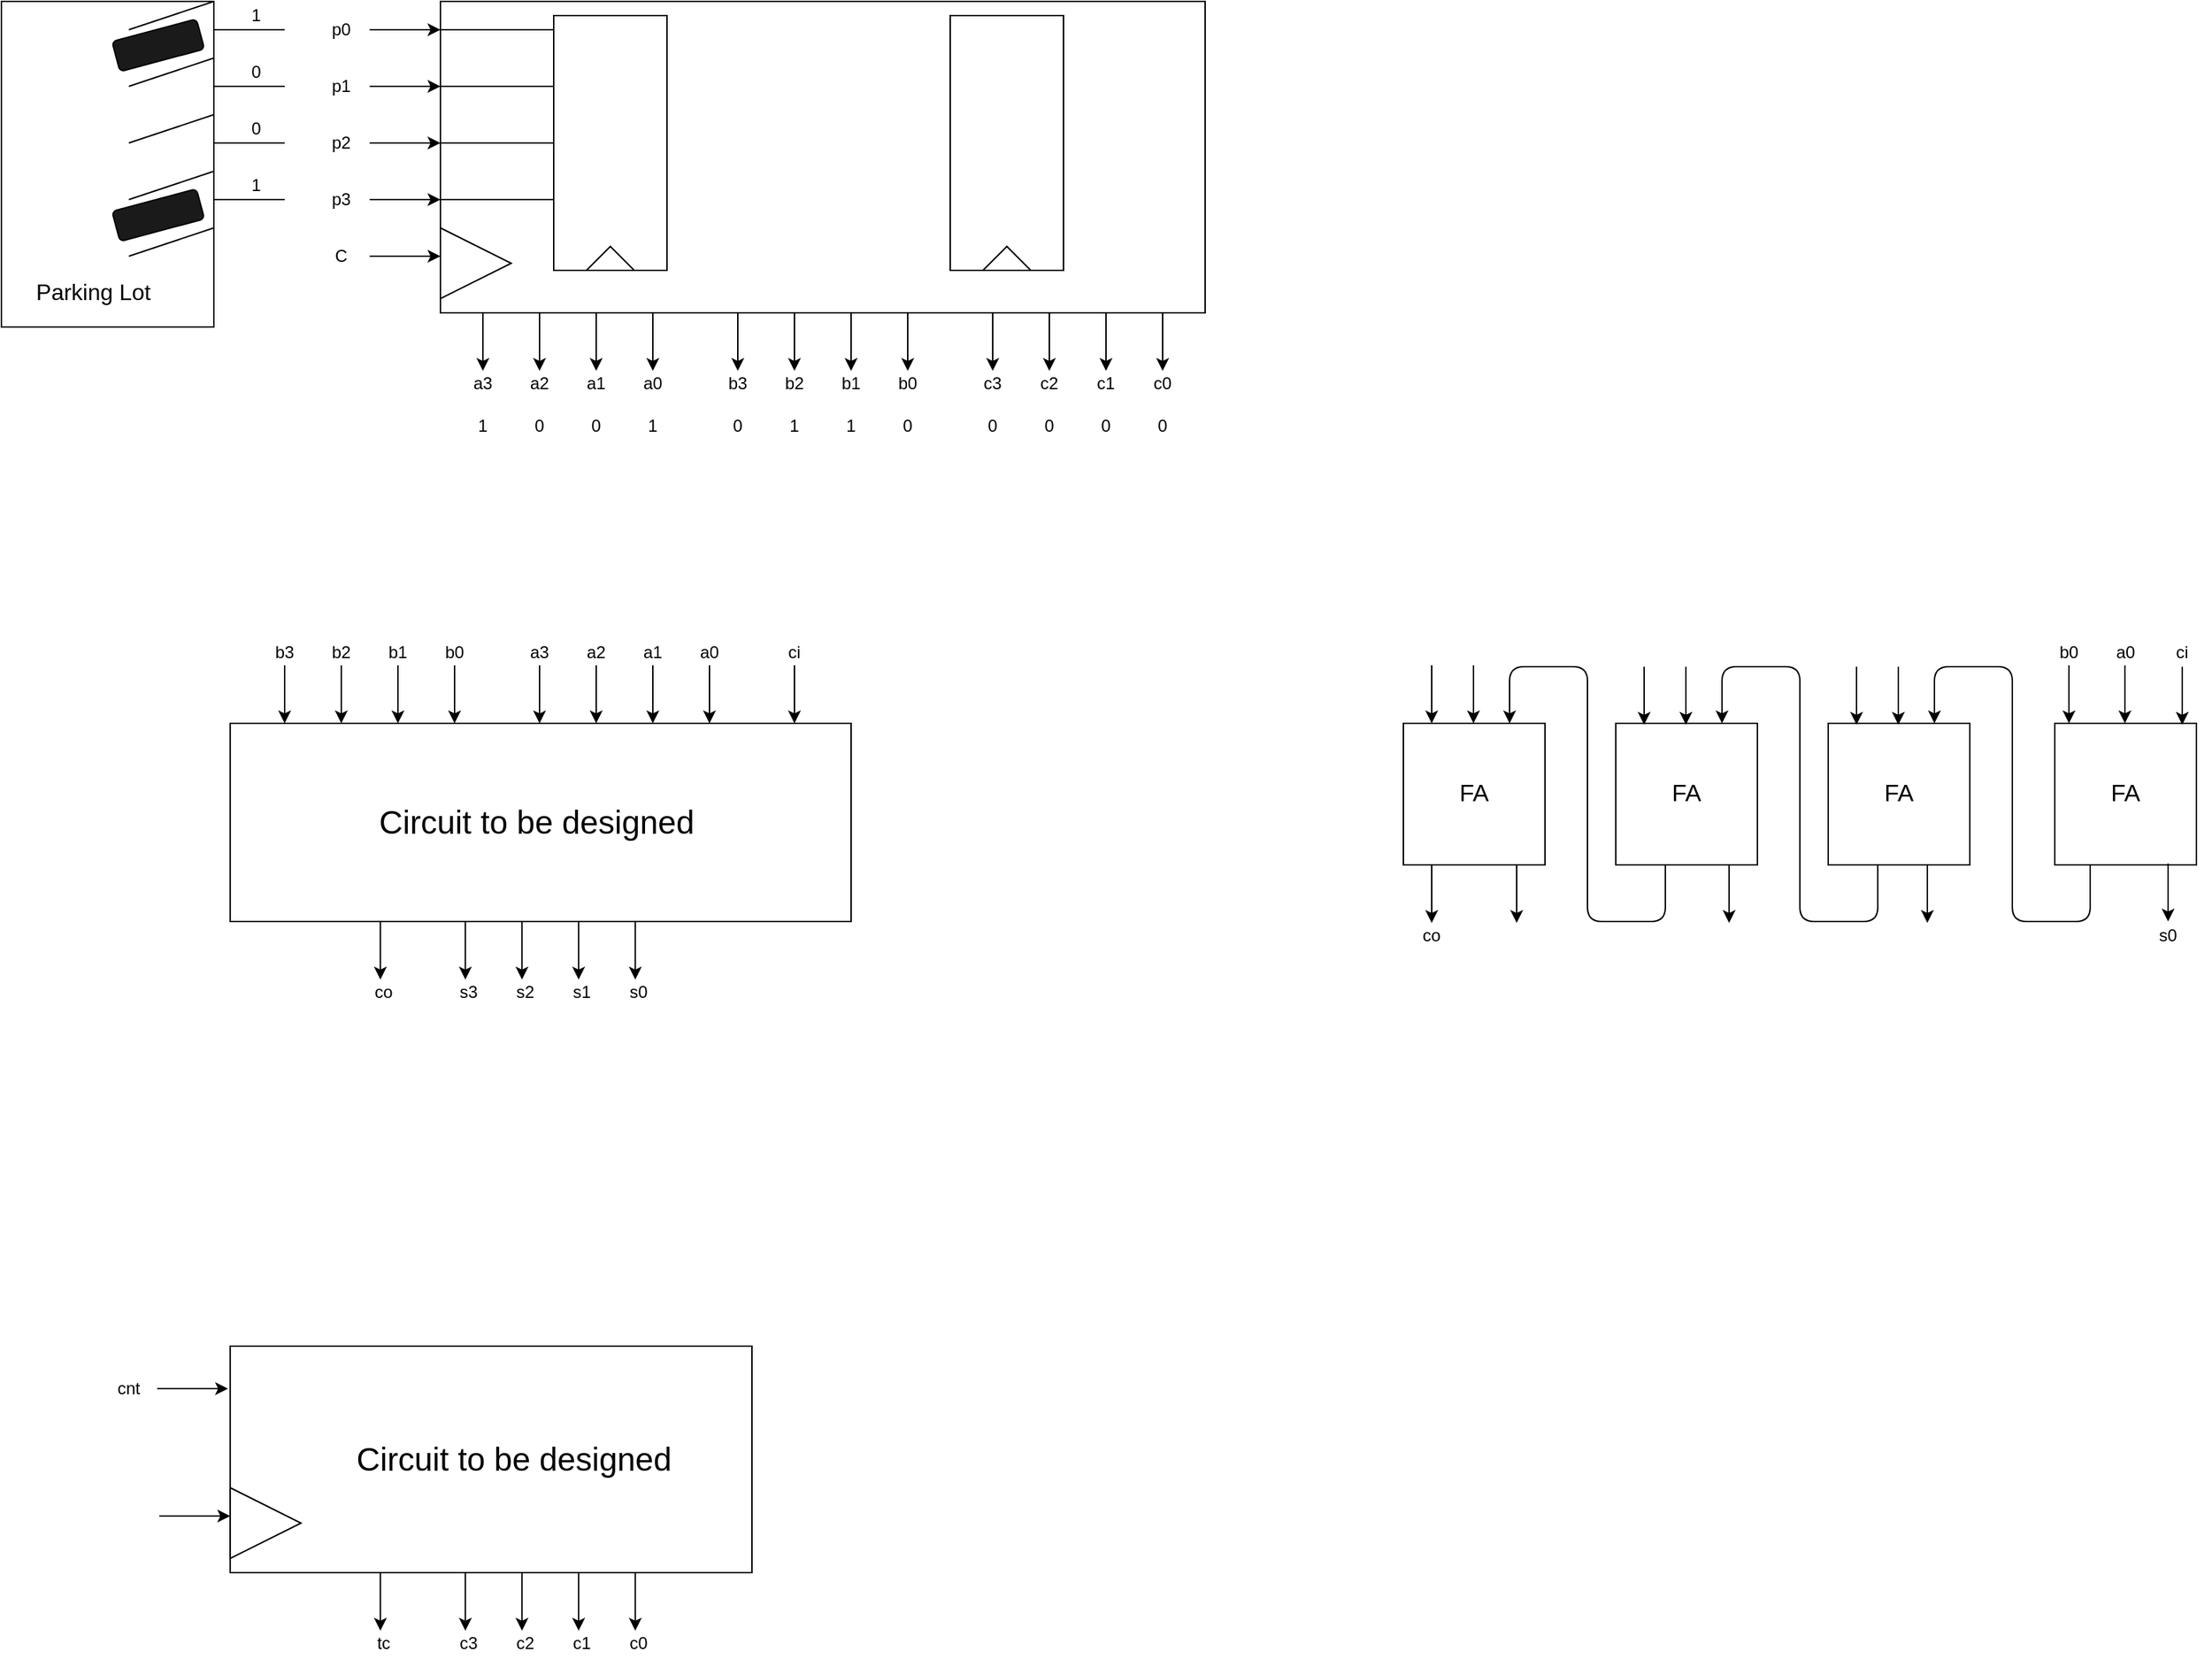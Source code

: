 <mxfile version="13.5.8" type="github">
  <diagram id="T-G9CXPKY3tpDLnikrIW" name="Page-1">
    <mxGraphModel dx="911" dy="474" grid="1" gridSize="10" guides="1" tooltips="1" connect="1" arrows="1" fold="1" page="1" pageScale="1" pageWidth="827" pageHeight="1169" math="0" shadow="0">
      <root>
        <mxCell id="0" />
        <mxCell id="1" parent="0" />
        <mxCell id="OooZ02oLBbBNjy36J86k-1" value="" style="rounded=0;whiteSpace=wrap;html=1;" vertex="1" parent="1">
          <mxGeometry x="140" y="100" width="150" height="230" as="geometry" />
        </mxCell>
        <mxCell id="OooZ02oLBbBNjy36J86k-2" value="" style="endArrow=none;html=1;" edge="1" parent="1">
          <mxGeometry width="50" height="50" relative="1" as="geometry">
            <mxPoint x="230" y="160" as="sourcePoint" />
            <mxPoint x="290" y="140" as="targetPoint" />
          </mxGeometry>
        </mxCell>
        <mxCell id="OooZ02oLBbBNjy36J86k-3" value="" style="endArrow=none;html=1;" edge="1" parent="1">
          <mxGeometry width="50" height="50" relative="1" as="geometry">
            <mxPoint x="230" y="200" as="sourcePoint" />
            <mxPoint x="290" y="180" as="targetPoint" />
          </mxGeometry>
        </mxCell>
        <mxCell id="OooZ02oLBbBNjy36J86k-4" value="" style="endArrow=none;html=1;" edge="1" parent="1">
          <mxGeometry width="50" height="50" relative="1" as="geometry">
            <mxPoint x="230" y="240" as="sourcePoint" />
            <mxPoint x="290" y="220" as="targetPoint" />
          </mxGeometry>
        </mxCell>
        <mxCell id="OooZ02oLBbBNjy36J86k-5" value="" style="endArrow=none;html=1;" edge="1" parent="1">
          <mxGeometry width="50" height="50" relative="1" as="geometry">
            <mxPoint x="230" y="280" as="sourcePoint" />
            <mxPoint x="290" y="260" as="targetPoint" />
          </mxGeometry>
        </mxCell>
        <mxCell id="OooZ02oLBbBNjy36J86k-6" value="" style="endArrow=none;html=1;" edge="1" parent="1">
          <mxGeometry width="50" height="50" relative="1" as="geometry">
            <mxPoint x="230" y="120" as="sourcePoint" />
            <mxPoint x="290" y="100" as="targetPoint" />
          </mxGeometry>
        </mxCell>
        <mxCell id="OooZ02oLBbBNjy36J86k-7" value="" style="rounded=1;whiteSpace=wrap;html=1;rotation=-15;fillColor=#1A1A1A;" vertex="1" parent="1">
          <mxGeometry x="219.86" y="120" width="61.75" height="22.01" as="geometry" />
        </mxCell>
        <mxCell id="OooZ02oLBbBNjy36J86k-8" value="" style="rounded=1;whiteSpace=wrap;html=1;rotation=-15;fillColor=#1A1A1A;" vertex="1" parent="1">
          <mxGeometry x="219.86" y="240" width="61.75" height="22.01" as="geometry" />
        </mxCell>
        <mxCell id="OooZ02oLBbBNjy36J86k-9" value="&lt;font style=&quot;font-size: 16px&quot;&gt;Parking Lot&lt;/font&gt;" style="text;html=1;strokeColor=none;fillColor=none;align=center;verticalAlign=middle;whiteSpace=wrap;rounded=0;" vertex="1" parent="1">
          <mxGeometry x="160" y="290" width="90" height="30" as="geometry" />
        </mxCell>
        <mxCell id="OooZ02oLBbBNjy36J86k-10" value="" style="endArrow=none;html=1;" edge="1" parent="1">
          <mxGeometry width="50" height="50" relative="1" as="geometry">
            <mxPoint x="290" y="120" as="sourcePoint" />
            <mxPoint x="340" y="120" as="targetPoint" />
          </mxGeometry>
        </mxCell>
        <mxCell id="OooZ02oLBbBNjy36J86k-11" value="" style="endArrow=none;html=1;" edge="1" parent="1">
          <mxGeometry width="50" height="50" relative="1" as="geometry">
            <mxPoint x="290" y="160" as="sourcePoint" />
            <mxPoint x="340" y="160" as="targetPoint" />
          </mxGeometry>
        </mxCell>
        <mxCell id="OooZ02oLBbBNjy36J86k-12" value="" style="endArrow=none;html=1;" edge="1" parent="1">
          <mxGeometry width="50" height="50" relative="1" as="geometry">
            <mxPoint x="290" y="200" as="sourcePoint" />
            <mxPoint x="340" y="200" as="targetPoint" />
          </mxGeometry>
        </mxCell>
        <mxCell id="OooZ02oLBbBNjy36J86k-13" value="" style="endArrow=none;html=1;" edge="1" parent="1">
          <mxGeometry width="50" height="50" relative="1" as="geometry">
            <mxPoint x="290" y="240" as="sourcePoint" />
            <mxPoint x="340" y="240" as="targetPoint" />
          </mxGeometry>
        </mxCell>
        <mxCell id="OooZ02oLBbBNjy36J86k-15" value="1&lt;span style=&quot;color: rgba(0 , 0 , 0 , 0) ; font-family: monospace ; font-size: 0px&quot;&gt;%3CmxGraphModel%3E%3Croot%3E%3CmxCell%20id%3D%220%22%2F%3E%3CmxCell%20id%3D%221%22%20parent%3D%220%22%2F%3E%3CmxCell%20id%3D%222%22%20value%3D%22%22%20style%3D%22endArrow%3Dnone%3Bhtml%3D1%3B%22%20edge%3D%221%22%20parent%3D%221%22%3E%3CmxGeometry%20width%3D%2250%22%20height%3D%2250%22%20relative%3D%221%22%20as%3D%22geometry%22%3E%3CmxPoint%20x%3D%22290%22%20y%3D%22120%22%20as%3D%22sourcePoint%22%2F%3E%3CmxPoint%20x%3D%22340%22%20y%3D%22120%22%20as%3D%22targetPoint%22%2F%3E%3C%2FmxGeometry%3E%3C%2FmxCell%3E%3C%2Froot%3E%3C%2FmxGraphModel%3E&lt;/span&gt;" style="text;html=1;strokeColor=none;fillColor=none;align=center;verticalAlign=middle;whiteSpace=wrap;rounded=0;" vertex="1" parent="1">
          <mxGeometry x="300" y="100" width="40" height="20" as="geometry" />
        </mxCell>
        <mxCell id="OooZ02oLBbBNjy36J86k-16" value="1&lt;span style=&quot;color: rgba(0 , 0 , 0 , 0) ; font-family: monospace ; font-size: 0px&quot;&gt;%3CmxGraphModel%3E%3Croot%3E%3CmxCell%20id%3D%220%22%2F%3E%3CmxCell%20id%3D%221%22%20parent%3D%220%22%2F%3E%3CmxCell%20id%3D%222%22%20value%3D%22%22%20style%3D%22endArrow%3Dnone%3Bhtml%3D1%3B%22%20edge%3D%221%22%20parent%3D%221%22%3E%3CmxGeometry%20width%3D%2250%22%20height%3D%2250%22%20relative%3D%221%22%20as%3D%22geometry%22%3E%3CmxPoint%20x%3D%22290%22%20y%3D%22120%22%20as%3D%22sourcePoint%22%2F%3E%3CmxPoint%20x%3D%22340%22%20y%3D%22120%22%20as%3D%22targetPoint%22%2F%3E%3C%2FmxGeometry%3E%3C%2FmxCell%3E%3C%2Froot%3E%3C%2FmxGraphModel%3E&lt;/span&gt;" style="text;html=1;strokeColor=none;fillColor=none;align=center;verticalAlign=middle;whiteSpace=wrap;rounded=0;" vertex="1" parent="1">
          <mxGeometry x="300" y="220" width="40" height="20" as="geometry" />
        </mxCell>
        <mxCell id="OooZ02oLBbBNjy36J86k-17" value="0" style="text;html=1;strokeColor=none;fillColor=none;align=center;verticalAlign=middle;whiteSpace=wrap;rounded=0;" vertex="1" parent="1">
          <mxGeometry x="300" y="140" width="40" height="20" as="geometry" />
        </mxCell>
        <mxCell id="OooZ02oLBbBNjy36J86k-18" value="0" style="text;html=1;strokeColor=none;fillColor=none;align=center;verticalAlign=middle;whiteSpace=wrap;rounded=0;" vertex="1" parent="1">
          <mxGeometry x="300" y="180" width="40" height="20" as="geometry" />
        </mxCell>
        <mxCell id="OooZ02oLBbBNjy36J86k-19" value="" style="rounded=0;whiteSpace=wrap;html=1;" vertex="1" parent="1">
          <mxGeometry x="450" y="100" width="540" height="220" as="geometry" />
        </mxCell>
        <mxCell id="OooZ02oLBbBNjy36J86k-21" value="" style="endArrow=classic;html=1;" edge="1" parent="1">
          <mxGeometry width="50" height="50" relative="1" as="geometry">
            <mxPoint x="400" y="120" as="sourcePoint" />
            <mxPoint x="450" y="120" as="targetPoint" />
          </mxGeometry>
        </mxCell>
        <mxCell id="OooZ02oLBbBNjy36J86k-22" value="" style="endArrow=classic;html=1;" edge="1" parent="1">
          <mxGeometry width="50" height="50" relative="1" as="geometry">
            <mxPoint x="400" y="160" as="sourcePoint" />
            <mxPoint x="450" y="160" as="targetPoint" />
          </mxGeometry>
        </mxCell>
        <mxCell id="OooZ02oLBbBNjy36J86k-23" value="" style="endArrow=classic;html=1;" edge="1" parent="1">
          <mxGeometry width="50" height="50" relative="1" as="geometry">
            <mxPoint x="400" y="200" as="sourcePoint" />
            <mxPoint x="450" y="200" as="targetPoint" />
          </mxGeometry>
        </mxCell>
        <mxCell id="OooZ02oLBbBNjy36J86k-24" value="" style="endArrow=classic;html=1;" edge="1" parent="1">
          <mxGeometry width="50" height="50" relative="1" as="geometry">
            <mxPoint x="400" y="240" as="sourcePoint" />
            <mxPoint x="450" y="240" as="targetPoint" />
          </mxGeometry>
        </mxCell>
        <mxCell id="OooZ02oLBbBNjy36J86k-25" value="" style="endArrow=classic;html=1;" edge="1" parent="1">
          <mxGeometry width="50" height="50" relative="1" as="geometry">
            <mxPoint x="400" y="280" as="sourcePoint" />
            <mxPoint x="450" y="280" as="targetPoint" />
          </mxGeometry>
        </mxCell>
        <mxCell id="OooZ02oLBbBNjy36J86k-27" value="" style="triangle;whiteSpace=wrap;html=1;strokeColor=#000000;fillColor=#ffffff;" vertex="1" parent="1">
          <mxGeometry x="450" y="260" width="50" height="50" as="geometry" />
        </mxCell>
        <mxCell id="OooZ02oLBbBNjy36J86k-28" value="p0" style="text;html=1;strokeColor=none;fillColor=none;align=center;verticalAlign=middle;whiteSpace=wrap;rounded=0;" vertex="1" parent="1">
          <mxGeometry x="360" y="110" width="40" height="20" as="geometry" />
        </mxCell>
        <mxCell id="OooZ02oLBbBNjy36J86k-29" value="p1" style="text;html=1;strokeColor=none;fillColor=none;align=center;verticalAlign=middle;whiteSpace=wrap;rounded=0;" vertex="1" parent="1">
          <mxGeometry x="360" y="150" width="40" height="20" as="geometry" />
        </mxCell>
        <mxCell id="OooZ02oLBbBNjy36J86k-30" value="p2" style="text;html=1;strokeColor=none;fillColor=none;align=center;verticalAlign=middle;whiteSpace=wrap;rounded=0;" vertex="1" parent="1">
          <mxGeometry x="360" y="190" width="40" height="20" as="geometry" />
        </mxCell>
        <mxCell id="OooZ02oLBbBNjy36J86k-31" value="p3" style="text;html=1;strokeColor=none;fillColor=none;align=center;verticalAlign=middle;whiteSpace=wrap;rounded=0;" vertex="1" parent="1">
          <mxGeometry x="360" y="230" width="40" height="20" as="geometry" />
        </mxCell>
        <mxCell id="OooZ02oLBbBNjy36J86k-32" value="C" style="text;html=1;strokeColor=none;fillColor=none;align=center;verticalAlign=middle;whiteSpace=wrap;rounded=0;" vertex="1" parent="1">
          <mxGeometry x="360" y="270" width="40" height="20" as="geometry" />
        </mxCell>
        <mxCell id="OooZ02oLBbBNjy36J86k-34" value="" style="endArrow=classic;html=1;exitX=0.038;exitY=0.997;exitDx=0;exitDy=0;exitPerimeter=0;" edge="1" parent="1">
          <mxGeometry width="50" height="50" relative="1" as="geometry">
            <mxPoint x="520" y="320.0" as="sourcePoint" />
            <mxPoint x="520" y="361" as="targetPoint" />
          </mxGeometry>
        </mxCell>
        <mxCell id="OooZ02oLBbBNjy36J86k-35" value="" style="endArrow=classic;html=1;exitX=0.038;exitY=0.997;exitDx=0;exitDy=0;exitPerimeter=0;" edge="1" parent="1">
          <mxGeometry width="50" height="50" relative="1" as="geometry">
            <mxPoint x="560" y="320.0" as="sourcePoint" />
            <mxPoint x="560" y="361" as="targetPoint" />
          </mxGeometry>
        </mxCell>
        <mxCell id="OooZ02oLBbBNjy36J86k-36" value="" style="endArrow=classic;html=1;exitX=0.038;exitY=0.997;exitDx=0;exitDy=0;exitPerimeter=0;" edge="1" parent="1">
          <mxGeometry width="50" height="50" relative="1" as="geometry">
            <mxPoint x="600" y="320.0" as="sourcePoint" />
            <mxPoint x="600" y="361" as="targetPoint" />
          </mxGeometry>
        </mxCell>
        <mxCell id="OooZ02oLBbBNjy36J86k-37" value="" style="endArrow=classic;html=1;exitX=0.038;exitY=0.997;exitDx=0;exitDy=0;exitPerimeter=0;" edge="1" parent="1">
          <mxGeometry width="50" height="50" relative="1" as="geometry">
            <mxPoint x="480" y="320.0" as="sourcePoint" />
            <mxPoint x="480" y="361" as="targetPoint" />
          </mxGeometry>
        </mxCell>
        <mxCell id="OooZ02oLBbBNjy36J86k-38" value="" style="endArrow=classic;html=1;exitX=0.038;exitY=0.997;exitDx=0;exitDy=0;exitPerimeter=0;" edge="1" parent="1">
          <mxGeometry width="50" height="50" relative="1" as="geometry">
            <mxPoint x="660" y="320" as="sourcePoint" />
            <mxPoint x="660" y="361" as="targetPoint" />
          </mxGeometry>
        </mxCell>
        <mxCell id="OooZ02oLBbBNjy36J86k-39" value="" style="endArrow=classic;html=1;exitX=0.038;exitY=0.997;exitDx=0;exitDy=0;exitPerimeter=0;" edge="1" parent="1">
          <mxGeometry width="50" height="50" relative="1" as="geometry">
            <mxPoint x="700" y="320" as="sourcePoint" />
            <mxPoint x="700" y="361" as="targetPoint" />
          </mxGeometry>
        </mxCell>
        <mxCell id="OooZ02oLBbBNjy36J86k-40" value="" style="endArrow=classic;html=1;exitX=0.038;exitY=0.997;exitDx=0;exitDy=0;exitPerimeter=0;" edge="1" parent="1">
          <mxGeometry width="50" height="50" relative="1" as="geometry">
            <mxPoint x="740" y="320" as="sourcePoint" />
            <mxPoint x="740" y="361" as="targetPoint" />
          </mxGeometry>
        </mxCell>
        <mxCell id="OooZ02oLBbBNjy36J86k-41" value="" style="endArrow=classic;html=1;exitX=0.038;exitY=0.997;exitDx=0;exitDy=0;exitPerimeter=0;" edge="1" parent="1">
          <mxGeometry width="50" height="50" relative="1" as="geometry">
            <mxPoint x="780" y="320" as="sourcePoint" />
            <mxPoint x="780" y="361" as="targetPoint" />
          </mxGeometry>
        </mxCell>
        <mxCell id="OooZ02oLBbBNjy36J86k-42" value="" style="endArrow=classic;html=1;exitX=0.038;exitY=0.997;exitDx=0;exitDy=0;exitPerimeter=0;" edge="1" parent="1">
          <mxGeometry width="50" height="50" relative="1" as="geometry">
            <mxPoint x="840" y="320" as="sourcePoint" />
            <mxPoint x="840" y="361" as="targetPoint" />
          </mxGeometry>
        </mxCell>
        <mxCell id="OooZ02oLBbBNjy36J86k-43" value="" style="endArrow=classic;html=1;exitX=0.038;exitY=0.997;exitDx=0;exitDy=0;exitPerimeter=0;" edge="1" parent="1">
          <mxGeometry width="50" height="50" relative="1" as="geometry">
            <mxPoint x="880" y="320" as="sourcePoint" />
            <mxPoint x="880" y="361" as="targetPoint" />
          </mxGeometry>
        </mxCell>
        <mxCell id="OooZ02oLBbBNjy36J86k-44" value="" style="endArrow=classic;html=1;exitX=0.038;exitY=0.997;exitDx=0;exitDy=0;exitPerimeter=0;" edge="1" parent="1">
          <mxGeometry width="50" height="50" relative="1" as="geometry">
            <mxPoint x="920" y="320" as="sourcePoint" />
            <mxPoint x="920" y="361" as="targetPoint" />
          </mxGeometry>
        </mxCell>
        <mxCell id="OooZ02oLBbBNjy36J86k-45" value="" style="endArrow=classic;html=1;exitX=0.038;exitY=0.997;exitDx=0;exitDy=0;exitPerimeter=0;" edge="1" parent="1">
          <mxGeometry width="50" height="50" relative="1" as="geometry">
            <mxPoint x="960" y="320" as="sourcePoint" />
            <mxPoint x="960" y="361" as="targetPoint" />
          </mxGeometry>
        </mxCell>
        <mxCell id="OooZ02oLBbBNjy36J86k-46" value="a3" style="text;html=1;strokeColor=none;fillColor=none;align=center;verticalAlign=middle;whiteSpace=wrap;rounded=0;" vertex="1" parent="1">
          <mxGeometry x="460" y="360" width="40" height="20" as="geometry" />
        </mxCell>
        <mxCell id="OooZ02oLBbBNjy36J86k-47" value="a2" style="text;html=1;strokeColor=none;fillColor=none;align=center;verticalAlign=middle;whiteSpace=wrap;rounded=0;" vertex="1" parent="1">
          <mxGeometry x="500" y="360" width="40" height="20" as="geometry" />
        </mxCell>
        <mxCell id="OooZ02oLBbBNjy36J86k-48" value="a1" style="text;html=1;strokeColor=none;fillColor=none;align=center;verticalAlign=middle;whiteSpace=wrap;rounded=0;" vertex="1" parent="1">
          <mxGeometry x="540" y="360" width="40" height="20" as="geometry" />
        </mxCell>
        <mxCell id="OooZ02oLBbBNjy36J86k-49" value="a0" style="text;html=1;strokeColor=none;fillColor=none;align=center;verticalAlign=middle;whiteSpace=wrap;rounded=0;" vertex="1" parent="1">
          <mxGeometry x="580" y="360" width="40" height="20" as="geometry" />
        </mxCell>
        <mxCell id="OooZ02oLBbBNjy36J86k-50" value="b3" style="text;html=1;strokeColor=none;fillColor=none;align=center;verticalAlign=middle;whiteSpace=wrap;rounded=0;" vertex="1" parent="1">
          <mxGeometry x="640" y="360" width="40" height="20" as="geometry" />
        </mxCell>
        <mxCell id="OooZ02oLBbBNjy36J86k-51" value="b2" style="text;html=1;strokeColor=none;fillColor=none;align=center;verticalAlign=middle;whiteSpace=wrap;rounded=0;" vertex="1" parent="1">
          <mxGeometry x="680" y="360" width="40" height="20" as="geometry" />
        </mxCell>
        <mxCell id="OooZ02oLBbBNjy36J86k-52" value="b1" style="text;html=1;strokeColor=none;fillColor=none;align=center;verticalAlign=middle;whiteSpace=wrap;rounded=0;" vertex="1" parent="1">
          <mxGeometry x="720" y="360" width="40" height="20" as="geometry" />
        </mxCell>
        <mxCell id="OooZ02oLBbBNjy36J86k-53" value="b0" style="text;html=1;strokeColor=none;fillColor=none;align=center;verticalAlign=middle;whiteSpace=wrap;rounded=0;" vertex="1" parent="1">
          <mxGeometry x="760" y="360" width="40" height="20" as="geometry" />
        </mxCell>
        <mxCell id="OooZ02oLBbBNjy36J86k-54" value="c3" style="text;html=1;strokeColor=none;fillColor=none;align=center;verticalAlign=middle;whiteSpace=wrap;rounded=0;" vertex="1" parent="1">
          <mxGeometry x="820" y="360" width="40" height="20" as="geometry" />
        </mxCell>
        <mxCell id="OooZ02oLBbBNjy36J86k-55" value="c2" style="text;html=1;strokeColor=none;fillColor=none;align=center;verticalAlign=middle;whiteSpace=wrap;rounded=0;" vertex="1" parent="1">
          <mxGeometry x="860" y="360" width="40" height="20" as="geometry" />
        </mxCell>
        <mxCell id="OooZ02oLBbBNjy36J86k-56" value="c1" style="text;html=1;strokeColor=none;fillColor=none;align=center;verticalAlign=middle;whiteSpace=wrap;rounded=0;" vertex="1" parent="1">
          <mxGeometry x="900" y="360" width="40" height="20" as="geometry" />
        </mxCell>
        <mxCell id="OooZ02oLBbBNjy36J86k-57" value="c0" style="text;html=1;strokeColor=none;fillColor=none;align=center;verticalAlign=middle;whiteSpace=wrap;rounded=0;" vertex="1" parent="1">
          <mxGeometry x="940" y="360" width="40" height="20" as="geometry" />
        </mxCell>
        <mxCell id="OooZ02oLBbBNjy36J86k-58" value="0" style="text;html=1;strokeColor=none;fillColor=none;align=center;verticalAlign=middle;whiteSpace=wrap;rounded=0;" vertex="1" parent="1">
          <mxGeometry x="940" y="390" width="40" height="20" as="geometry" />
        </mxCell>
        <mxCell id="OooZ02oLBbBNjy36J86k-59" value="0" style="text;html=1;strokeColor=none;fillColor=none;align=center;verticalAlign=middle;whiteSpace=wrap;rounded=0;" vertex="1" parent="1">
          <mxGeometry x="900" y="390" width="40" height="20" as="geometry" />
        </mxCell>
        <mxCell id="OooZ02oLBbBNjy36J86k-60" value="0" style="text;html=1;strokeColor=none;fillColor=none;align=center;verticalAlign=middle;whiteSpace=wrap;rounded=0;" vertex="1" parent="1">
          <mxGeometry x="860" y="390" width="40" height="20" as="geometry" />
        </mxCell>
        <mxCell id="OooZ02oLBbBNjy36J86k-61" value="0" style="text;html=1;strokeColor=none;fillColor=none;align=center;verticalAlign=middle;whiteSpace=wrap;rounded=0;" vertex="1" parent="1">
          <mxGeometry x="820" y="390" width="40" height="20" as="geometry" />
        </mxCell>
        <mxCell id="OooZ02oLBbBNjy36J86k-62" value="0" style="text;html=1;strokeColor=none;fillColor=none;align=center;verticalAlign=middle;whiteSpace=wrap;rounded=0;" vertex="1" parent="1">
          <mxGeometry x="760" y="390" width="40" height="20" as="geometry" />
        </mxCell>
        <mxCell id="OooZ02oLBbBNjy36J86k-63" value="1" style="text;html=1;strokeColor=none;fillColor=none;align=center;verticalAlign=middle;whiteSpace=wrap;rounded=0;" vertex="1" parent="1">
          <mxGeometry x="720" y="390" width="40" height="20" as="geometry" />
        </mxCell>
        <mxCell id="OooZ02oLBbBNjy36J86k-64" value="1" style="text;html=1;strokeColor=none;fillColor=none;align=center;verticalAlign=middle;whiteSpace=wrap;rounded=0;" vertex="1" parent="1">
          <mxGeometry x="680" y="390" width="40" height="20" as="geometry" />
        </mxCell>
        <mxCell id="OooZ02oLBbBNjy36J86k-65" value="0" style="text;html=1;strokeColor=none;fillColor=none;align=center;verticalAlign=middle;whiteSpace=wrap;rounded=0;" vertex="1" parent="1">
          <mxGeometry x="640" y="390" width="40" height="20" as="geometry" />
        </mxCell>
        <mxCell id="OooZ02oLBbBNjy36J86k-67" value="1" style="text;html=1;strokeColor=none;fillColor=none;align=center;verticalAlign=middle;whiteSpace=wrap;rounded=0;" vertex="1" parent="1">
          <mxGeometry x="580" y="390" width="40" height="20" as="geometry" />
        </mxCell>
        <mxCell id="OooZ02oLBbBNjy36J86k-68" value="0" style="text;html=1;strokeColor=none;fillColor=none;align=center;verticalAlign=middle;whiteSpace=wrap;rounded=0;" vertex="1" parent="1">
          <mxGeometry x="540" y="390" width="40" height="20" as="geometry" />
        </mxCell>
        <mxCell id="OooZ02oLBbBNjy36J86k-69" value="0" style="text;html=1;strokeColor=none;fillColor=none;align=center;verticalAlign=middle;whiteSpace=wrap;rounded=0;" vertex="1" parent="1">
          <mxGeometry x="500" y="390" width="40" height="20" as="geometry" />
        </mxCell>
        <mxCell id="OooZ02oLBbBNjy36J86k-70" value="1" style="text;html=1;strokeColor=none;fillColor=none;align=center;verticalAlign=middle;whiteSpace=wrap;rounded=0;" vertex="1" parent="1">
          <mxGeometry x="460" y="390" width="40" height="20" as="geometry" />
        </mxCell>
        <mxCell id="OooZ02oLBbBNjy36J86k-71" value="" style="rounded=0;whiteSpace=wrap;html=1;strokeColor=#000000;fillColor=#ffffff;" vertex="1" parent="1">
          <mxGeometry x="530" y="110" width="80" height="180" as="geometry" />
        </mxCell>
        <mxCell id="OooZ02oLBbBNjy36J86k-72" value="" style="triangle;whiteSpace=wrap;html=1;strokeColor=#000000;fillColor=#ffffff;rotation=-90;" vertex="1" parent="1">
          <mxGeometry x="561.57" y="264.69" width="16.87" height="33.75" as="geometry" />
        </mxCell>
        <mxCell id="OooZ02oLBbBNjy36J86k-73" value="" style="rounded=0;whiteSpace=wrap;html=1;strokeColor=#000000;fillColor=#ffffff;" vertex="1" parent="1">
          <mxGeometry x="810" y="110" width="80" height="180" as="geometry" />
        </mxCell>
        <mxCell id="OooZ02oLBbBNjy36J86k-74" value="" style="triangle;whiteSpace=wrap;html=1;strokeColor=#000000;fillColor=#ffffff;rotation=-90;" vertex="1" parent="1">
          <mxGeometry x="841.57" y="264.69" width="16.87" height="33.75" as="geometry" />
        </mxCell>
        <mxCell id="OooZ02oLBbBNjy36J86k-75" value="" style="endArrow=none;html=1;" edge="1" parent="1">
          <mxGeometry width="50" height="50" relative="1" as="geometry">
            <mxPoint x="450" y="120" as="sourcePoint" />
            <mxPoint x="530" y="120" as="targetPoint" />
          </mxGeometry>
        </mxCell>
        <mxCell id="OooZ02oLBbBNjy36J86k-76" value="" style="endArrow=none;html=1;" edge="1" parent="1">
          <mxGeometry width="50" height="50" relative="1" as="geometry">
            <mxPoint x="450" y="160" as="sourcePoint" />
            <mxPoint x="530" y="160" as="targetPoint" />
          </mxGeometry>
        </mxCell>
        <mxCell id="OooZ02oLBbBNjy36J86k-77" value="" style="endArrow=none;html=1;" edge="1" parent="1">
          <mxGeometry width="50" height="50" relative="1" as="geometry">
            <mxPoint x="450" y="200" as="sourcePoint" />
            <mxPoint x="530" y="200" as="targetPoint" />
          </mxGeometry>
        </mxCell>
        <mxCell id="OooZ02oLBbBNjy36J86k-78" value="" style="endArrow=none;html=1;" edge="1" parent="1">
          <mxGeometry width="50" height="50" relative="1" as="geometry">
            <mxPoint x="450" y="240" as="sourcePoint" />
            <mxPoint x="530" y="240" as="targetPoint" />
          </mxGeometry>
        </mxCell>
        <mxCell id="OooZ02oLBbBNjy36J86k-80" value="" style="rounded=0;whiteSpace=wrap;html=1;" vertex="1" parent="1">
          <mxGeometry x="301.57" y="610" width="438.43" height="140" as="geometry" />
        </mxCell>
        <mxCell id="OooZ02oLBbBNjy36J86k-81" value="" style="endArrow=classic;html=1;exitX=0.038;exitY=0.997;exitDx=0;exitDy=0;exitPerimeter=0;" edge="1" parent="1">
          <mxGeometry width="50" height="50" relative="1" as="geometry">
            <mxPoint x="380" y="569" as="sourcePoint" />
            <mxPoint x="380" y="610" as="targetPoint" />
          </mxGeometry>
        </mxCell>
        <mxCell id="OooZ02oLBbBNjy36J86k-82" value="" style="endArrow=classic;html=1;exitX=0.038;exitY=0.997;exitDx=0;exitDy=0;exitPerimeter=0;" edge="1" parent="1">
          <mxGeometry width="50" height="50" relative="1" as="geometry">
            <mxPoint x="420" y="569" as="sourcePoint" />
            <mxPoint x="420" y="610" as="targetPoint" />
          </mxGeometry>
        </mxCell>
        <mxCell id="OooZ02oLBbBNjy36J86k-83" value="" style="endArrow=classic;html=1;exitX=0.038;exitY=0.997;exitDx=0;exitDy=0;exitPerimeter=0;" edge="1" parent="1">
          <mxGeometry width="50" height="50" relative="1" as="geometry">
            <mxPoint x="460" y="569" as="sourcePoint" />
            <mxPoint x="460" y="610" as="targetPoint" />
          </mxGeometry>
        </mxCell>
        <mxCell id="OooZ02oLBbBNjy36J86k-84" value="" style="endArrow=classic;html=1;exitX=0.038;exitY=0.997;exitDx=0;exitDy=0;exitPerimeter=0;" edge="1" parent="1">
          <mxGeometry width="50" height="50" relative="1" as="geometry">
            <mxPoint x="340" y="569" as="sourcePoint" />
            <mxPoint x="340" y="610" as="targetPoint" />
          </mxGeometry>
        </mxCell>
        <mxCell id="OooZ02oLBbBNjy36J86k-85" value="" style="endArrow=classic;html=1;exitX=0.038;exitY=0.997;exitDx=0;exitDy=0;exitPerimeter=0;" edge="1" parent="1">
          <mxGeometry width="50" height="50" relative="1" as="geometry">
            <mxPoint x="520" y="569" as="sourcePoint" />
            <mxPoint x="520" y="610" as="targetPoint" />
          </mxGeometry>
        </mxCell>
        <mxCell id="OooZ02oLBbBNjy36J86k-86" value="" style="endArrow=classic;html=1;exitX=0.038;exitY=0.997;exitDx=0;exitDy=0;exitPerimeter=0;" edge="1" parent="1">
          <mxGeometry width="50" height="50" relative="1" as="geometry">
            <mxPoint x="560" y="569" as="sourcePoint" />
            <mxPoint x="560" y="610" as="targetPoint" />
          </mxGeometry>
        </mxCell>
        <mxCell id="OooZ02oLBbBNjy36J86k-87" value="" style="endArrow=classic;html=1;exitX=0.038;exitY=0.997;exitDx=0;exitDy=0;exitPerimeter=0;" edge="1" parent="1">
          <mxGeometry width="50" height="50" relative="1" as="geometry">
            <mxPoint x="600" y="569" as="sourcePoint" />
            <mxPoint x="600" y="610" as="targetPoint" />
          </mxGeometry>
        </mxCell>
        <mxCell id="OooZ02oLBbBNjy36J86k-88" value="" style="endArrow=classic;html=1;exitX=0.038;exitY=0.997;exitDx=0;exitDy=0;exitPerimeter=0;" edge="1" parent="1">
          <mxGeometry width="50" height="50" relative="1" as="geometry">
            <mxPoint x="640" y="569" as="sourcePoint" />
            <mxPoint x="640" y="610" as="targetPoint" />
          </mxGeometry>
        </mxCell>
        <mxCell id="OooZ02oLBbBNjy36J86k-89" value="" style="endArrow=classic;html=1;exitX=0.038;exitY=0.997;exitDx=0;exitDy=0;exitPerimeter=0;" edge="1" parent="1">
          <mxGeometry width="50" height="50" relative="1" as="geometry">
            <mxPoint x="700" y="569" as="sourcePoint" />
            <mxPoint x="700" y="610" as="targetPoint" />
          </mxGeometry>
        </mxCell>
        <mxCell id="OooZ02oLBbBNjy36J86k-90" value="" style="endArrow=classic;html=1;exitX=0.038;exitY=0.997;exitDx=0;exitDy=0;exitPerimeter=0;" edge="1" parent="1">
          <mxGeometry width="50" height="50" relative="1" as="geometry">
            <mxPoint x="407.61" y="750" as="sourcePoint" />
            <mxPoint x="407.61" y="791" as="targetPoint" />
          </mxGeometry>
        </mxCell>
        <mxCell id="OooZ02oLBbBNjy36J86k-91" value="" style="endArrow=classic;html=1;exitX=0.038;exitY=0.997;exitDx=0;exitDy=0;exitPerimeter=0;" edge="1" parent="1">
          <mxGeometry width="50" height="50" relative="1" as="geometry">
            <mxPoint x="467.61" y="750" as="sourcePoint" />
            <mxPoint x="467.61" y="791" as="targetPoint" />
          </mxGeometry>
        </mxCell>
        <mxCell id="OooZ02oLBbBNjy36J86k-92" value="" style="endArrow=classic;html=1;exitX=0.038;exitY=0.997;exitDx=0;exitDy=0;exitPerimeter=0;" edge="1" parent="1">
          <mxGeometry width="50" height="50" relative="1" as="geometry">
            <mxPoint x="507.61" y="750" as="sourcePoint" />
            <mxPoint x="507.61" y="791" as="targetPoint" />
          </mxGeometry>
        </mxCell>
        <mxCell id="OooZ02oLBbBNjy36J86k-93" value="" style="endArrow=classic;html=1;exitX=0.038;exitY=0.997;exitDx=0;exitDy=0;exitPerimeter=0;" edge="1" parent="1">
          <mxGeometry width="50" height="50" relative="1" as="geometry">
            <mxPoint x="547.61" y="750" as="sourcePoint" />
            <mxPoint x="547.61" y="791" as="targetPoint" />
          </mxGeometry>
        </mxCell>
        <mxCell id="OooZ02oLBbBNjy36J86k-94" value="" style="endArrow=classic;html=1;exitX=0.038;exitY=0.997;exitDx=0;exitDy=0;exitPerimeter=0;" edge="1" parent="1">
          <mxGeometry width="50" height="50" relative="1" as="geometry">
            <mxPoint x="587.61" y="750" as="sourcePoint" />
            <mxPoint x="587.61" y="791" as="targetPoint" />
          </mxGeometry>
        </mxCell>
        <mxCell id="OooZ02oLBbBNjy36J86k-95" value="b3" style="text;html=1;strokeColor=none;fillColor=none;align=center;verticalAlign=middle;whiteSpace=wrap;rounded=0;" vertex="1" parent="1">
          <mxGeometry x="320" y="550" width="40" height="20" as="geometry" />
        </mxCell>
        <mxCell id="OooZ02oLBbBNjy36J86k-96" value="b2" style="text;html=1;strokeColor=none;fillColor=none;align=center;verticalAlign=middle;whiteSpace=wrap;rounded=0;" vertex="1" parent="1">
          <mxGeometry x="360" y="550" width="40" height="20" as="geometry" />
        </mxCell>
        <mxCell id="OooZ02oLBbBNjy36J86k-97" value="b1" style="text;html=1;strokeColor=none;fillColor=none;align=center;verticalAlign=middle;whiteSpace=wrap;rounded=0;" vertex="1" parent="1">
          <mxGeometry x="400" y="550" width="40" height="20" as="geometry" />
        </mxCell>
        <mxCell id="OooZ02oLBbBNjy36J86k-98" value="b0" style="text;html=1;strokeColor=none;fillColor=none;align=center;verticalAlign=middle;whiteSpace=wrap;rounded=0;" vertex="1" parent="1">
          <mxGeometry x="440" y="550" width="40" height="20" as="geometry" />
        </mxCell>
        <mxCell id="OooZ02oLBbBNjy36J86k-99" value="a3" style="text;html=1;strokeColor=none;fillColor=none;align=center;verticalAlign=middle;whiteSpace=wrap;rounded=0;" vertex="1" parent="1">
          <mxGeometry x="500" y="550" width="40" height="20" as="geometry" />
        </mxCell>
        <mxCell id="OooZ02oLBbBNjy36J86k-100" value="a2" style="text;html=1;strokeColor=none;fillColor=none;align=center;verticalAlign=middle;whiteSpace=wrap;rounded=0;" vertex="1" parent="1">
          <mxGeometry x="540" y="550" width="40" height="20" as="geometry" />
        </mxCell>
        <mxCell id="OooZ02oLBbBNjy36J86k-101" value="a1" style="text;html=1;strokeColor=none;fillColor=none;align=center;verticalAlign=middle;whiteSpace=wrap;rounded=0;" vertex="1" parent="1">
          <mxGeometry x="580" y="550" width="40" height="20" as="geometry" />
        </mxCell>
        <mxCell id="OooZ02oLBbBNjy36J86k-102" value="a0" style="text;html=1;strokeColor=none;fillColor=none;align=center;verticalAlign=middle;whiteSpace=wrap;rounded=0;" vertex="1" parent="1">
          <mxGeometry x="620" y="550" width="40" height="20" as="geometry" />
        </mxCell>
        <mxCell id="OooZ02oLBbBNjy36J86k-103" value="ci" style="text;html=1;strokeColor=none;fillColor=none;align=center;verticalAlign=middle;whiteSpace=wrap;rounded=0;" vertex="1" parent="1">
          <mxGeometry x="680" y="550" width="40" height="20" as="geometry" />
        </mxCell>
        <mxCell id="OooZ02oLBbBNjy36J86k-104" value="co" style="text;html=1;strokeColor=none;fillColor=none;align=center;verticalAlign=middle;whiteSpace=wrap;rounded=0;" vertex="1" parent="1">
          <mxGeometry x="390" y="790" width="40" height="20" as="geometry" />
        </mxCell>
        <mxCell id="OooZ02oLBbBNjy36J86k-105" value="s3" style="text;html=1;strokeColor=none;fillColor=none;align=center;verticalAlign=middle;whiteSpace=wrap;rounded=0;" vertex="1" parent="1">
          <mxGeometry x="450" y="790" width="40" height="20" as="geometry" />
        </mxCell>
        <mxCell id="OooZ02oLBbBNjy36J86k-106" value="s2" style="text;html=1;strokeColor=none;fillColor=none;align=center;verticalAlign=middle;whiteSpace=wrap;rounded=0;" vertex="1" parent="1">
          <mxGeometry x="490" y="790" width="40" height="20" as="geometry" />
        </mxCell>
        <mxCell id="OooZ02oLBbBNjy36J86k-107" value="s1" style="text;html=1;strokeColor=none;fillColor=none;align=center;verticalAlign=middle;whiteSpace=wrap;rounded=0;" vertex="1" parent="1">
          <mxGeometry x="530" y="790" width="40" height="20" as="geometry" />
        </mxCell>
        <mxCell id="OooZ02oLBbBNjy36J86k-108" value="s0" style="text;html=1;strokeColor=none;fillColor=none;align=center;verticalAlign=middle;whiteSpace=wrap;rounded=0;" vertex="1" parent="1">
          <mxGeometry x="570" y="790" width="40" height="20" as="geometry" />
        </mxCell>
        <mxCell id="OooZ02oLBbBNjy36J86k-109" value="&lt;font style=&quot;font-size: 23px&quot;&gt;Circuit to be designed&lt;/font&gt;" style="text;html=1;strokeColor=none;fillColor=none;align=center;verticalAlign=middle;whiteSpace=wrap;rounded=0;" vertex="1" parent="1">
          <mxGeometry x="380" y="620" width="276" height="120" as="geometry" />
        </mxCell>
        <mxCell id="OooZ02oLBbBNjy36J86k-110" value="" style="whiteSpace=wrap;html=1;aspect=fixed;strokeColor=#000000;fillColor=#ffffff;" vertex="1" parent="1">
          <mxGeometry x="1130" y="610" width="100" height="100" as="geometry" />
        </mxCell>
        <mxCell id="OooZ02oLBbBNjy36J86k-111" value="" style="whiteSpace=wrap;html=1;aspect=fixed;strokeColor=#000000;fillColor=#ffffff;" vertex="1" parent="1">
          <mxGeometry x="1280" y="610" width="100" height="100" as="geometry" />
        </mxCell>
        <mxCell id="OooZ02oLBbBNjy36J86k-112" value="" style="whiteSpace=wrap;html=1;aspect=fixed;strokeColor=#000000;fillColor=#ffffff;" vertex="1" parent="1">
          <mxGeometry x="1430" y="610" width="100" height="100" as="geometry" />
        </mxCell>
        <mxCell id="OooZ02oLBbBNjy36J86k-113" value="" style="whiteSpace=wrap;html=1;aspect=fixed;strokeColor=#000000;fillColor=#ffffff;" vertex="1" parent="1">
          <mxGeometry x="1590" y="610" width="100" height="100" as="geometry" />
        </mxCell>
        <mxCell id="OooZ02oLBbBNjy36J86k-114" value="" style="endArrow=classic;html=1;exitX=0.038;exitY=0.997;exitDx=0;exitDy=0;exitPerimeter=0;" edge="1" parent="1">
          <mxGeometry width="50" height="50" relative="1" as="geometry">
            <mxPoint x="1150" y="569" as="sourcePoint" />
            <mxPoint x="1150" y="610" as="targetPoint" />
          </mxGeometry>
        </mxCell>
        <mxCell id="OooZ02oLBbBNjy36J86k-115" value="" style="endArrow=classic;html=1;exitX=0.038;exitY=0.997;exitDx=0;exitDy=0;exitPerimeter=0;" edge="1" parent="1">
          <mxGeometry width="50" height="50" relative="1" as="geometry">
            <mxPoint x="1179.5" y="569" as="sourcePoint" />
            <mxPoint x="1179.5" y="610" as="targetPoint" />
          </mxGeometry>
        </mxCell>
        <mxCell id="OooZ02oLBbBNjy36J86k-116" value="" style="endArrow=classic;html=1;exitX=0.038;exitY=0.997;exitDx=0;exitDy=0;exitPerimeter=0;" edge="1" parent="1">
          <mxGeometry width="50" height="50" relative="1" as="geometry">
            <mxPoint x="1300" y="570" as="sourcePoint" />
            <mxPoint x="1300" y="611" as="targetPoint" />
          </mxGeometry>
        </mxCell>
        <mxCell id="OooZ02oLBbBNjy36J86k-117" value="" style="endArrow=classic;html=1;exitX=0.038;exitY=0.997;exitDx=0;exitDy=0;exitPerimeter=0;" edge="1" parent="1">
          <mxGeometry width="50" height="50" relative="1" as="geometry">
            <mxPoint x="1329.5" y="570" as="sourcePoint" />
            <mxPoint x="1329.5" y="611" as="targetPoint" />
          </mxGeometry>
        </mxCell>
        <mxCell id="OooZ02oLBbBNjy36J86k-118" value="" style="endArrow=classic;html=1;exitX=0.038;exitY=0.997;exitDx=0;exitDy=0;exitPerimeter=0;" edge="1" parent="1">
          <mxGeometry width="50" height="50" relative="1" as="geometry">
            <mxPoint x="1450" y="570" as="sourcePoint" />
            <mxPoint x="1450" y="611" as="targetPoint" />
          </mxGeometry>
        </mxCell>
        <mxCell id="OooZ02oLBbBNjy36J86k-119" value="" style="endArrow=classic;html=1;exitX=0.038;exitY=0.997;exitDx=0;exitDy=0;exitPerimeter=0;" edge="1" parent="1">
          <mxGeometry width="50" height="50" relative="1" as="geometry">
            <mxPoint x="1479.5" y="570" as="sourcePoint" />
            <mxPoint x="1479.5" y="611" as="targetPoint" />
          </mxGeometry>
        </mxCell>
        <mxCell id="OooZ02oLBbBNjy36J86k-120" value="" style="endArrow=classic;html=1;exitX=0.038;exitY=0.997;exitDx=0;exitDy=0;exitPerimeter=0;" edge="1" parent="1">
          <mxGeometry width="50" height="50" relative="1" as="geometry">
            <mxPoint x="1600" y="569" as="sourcePoint" />
            <mxPoint x="1600" y="610" as="targetPoint" />
          </mxGeometry>
        </mxCell>
        <mxCell id="OooZ02oLBbBNjy36J86k-121" value="" style="endArrow=classic;html=1;exitX=0.038;exitY=0.997;exitDx=0;exitDy=0;exitPerimeter=0;" edge="1" parent="1">
          <mxGeometry width="50" height="50" relative="1" as="geometry">
            <mxPoint x="1639.5" y="569" as="sourcePoint" />
            <mxPoint x="1639.5" y="610" as="targetPoint" />
          </mxGeometry>
        </mxCell>
        <mxCell id="OooZ02oLBbBNjy36J86k-122" value="" style="endArrow=classic;html=1;exitX=0.038;exitY=0.997;exitDx=0;exitDy=0;exitPerimeter=0;" edge="1" parent="1">
          <mxGeometry width="50" height="50" relative="1" as="geometry">
            <mxPoint x="1680" y="570" as="sourcePoint" />
            <mxPoint x="1680" y="611" as="targetPoint" />
          </mxGeometry>
        </mxCell>
        <mxCell id="OooZ02oLBbBNjy36J86k-123" value="" style="endArrow=classic;html=1;exitX=0.038;exitY=0.997;exitDx=0;exitDy=0;exitPerimeter=0;" edge="1" parent="1">
          <mxGeometry width="50" height="50" relative="1" as="geometry">
            <mxPoint x="1670" y="709" as="sourcePoint" />
            <mxPoint x="1670" y="750" as="targetPoint" />
          </mxGeometry>
        </mxCell>
        <mxCell id="OooZ02oLBbBNjy36J86k-124" value="" style="endArrow=classic;html=1;exitX=0.038;exitY=0.997;exitDx=0;exitDy=0;exitPerimeter=0;" edge="1" parent="1">
          <mxGeometry width="50" height="50" relative="1" as="geometry">
            <mxPoint x="1500" y="710" as="sourcePoint" />
            <mxPoint x="1500" y="751" as="targetPoint" />
          </mxGeometry>
        </mxCell>
        <mxCell id="OooZ02oLBbBNjy36J86k-125" value="" style="endArrow=classic;html=1;exitX=0.038;exitY=0.997;exitDx=0;exitDy=0;exitPerimeter=0;" edge="1" parent="1">
          <mxGeometry width="50" height="50" relative="1" as="geometry">
            <mxPoint x="1360" y="710" as="sourcePoint" />
            <mxPoint x="1360" y="751" as="targetPoint" />
          </mxGeometry>
        </mxCell>
        <mxCell id="OooZ02oLBbBNjy36J86k-126" value="" style="endArrow=classic;html=1;exitX=0.038;exitY=0.997;exitDx=0;exitDy=0;exitPerimeter=0;" edge="1" parent="1">
          <mxGeometry width="50" height="50" relative="1" as="geometry">
            <mxPoint x="1210" y="710" as="sourcePoint" />
            <mxPoint x="1210" y="751" as="targetPoint" />
          </mxGeometry>
        </mxCell>
        <mxCell id="OooZ02oLBbBNjy36J86k-127" value="" style="endArrow=classic;html=1;exitX=0.038;exitY=0.997;exitDx=0;exitDy=0;exitPerimeter=0;" edge="1" parent="1">
          <mxGeometry width="50" height="50" relative="1" as="geometry">
            <mxPoint x="1150" y="710" as="sourcePoint" />
            <mxPoint x="1150" y="751" as="targetPoint" />
          </mxGeometry>
        </mxCell>
        <mxCell id="OooZ02oLBbBNjy36J86k-129" value="&lt;font style=&quot;font-size: 17px&quot;&gt;FA&lt;/font&gt;" style="text;html=1;strokeColor=none;fillColor=none;align=center;verticalAlign=middle;whiteSpace=wrap;rounded=0;" vertex="1" parent="1">
          <mxGeometry x="1155" y="645" width="50" height="30" as="geometry" />
        </mxCell>
        <mxCell id="OooZ02oLBbBNjy36J86k-130" value="&lt;font style=&quot;font-size: 17px&quot;&gt;FA&lt;/font&gt;" style="text;html=1;strokeColor=none;fillColor=none;align=center;verticalAlign=middle;whiteSpace=wrap;rounded=0;" vertex="1" parent="1">
          <mxGeometry x="1305" y="645" width="50" height="30" as="geometry" />
        </mxCell>
        <mxCell id="OooZ02oLBbBNjy36J86k-131" value="&lt;font style=&quot;font-size: 17px&quot;&gt;FA&lt;/font&gt;" style="text;html=1;strokeColor=none;fillColor=none;align=center;verticalAlign=middle;whiteSpace=wrap;rounded=0;" vertex="1" parent="1">
          <mxGeometry x="1455" y="645" width="50" height="30" as="geometry" />
        </mxCell>
        <mxCell id="OooZ02oLBbBNjy36J86k-132" value="&lt;font style=&quot;font-size: 17px&quot;&gt;FA&lt;/font&gt;" style="text;html=1;strokeColor=none;fillColor=none;align=center;verticalAlign=middle;whiteSpace=wrap;rounded=0;" vertex="1" parent="1">
          <mxGeometry x="1615" y="645" width="50" height="30" as="geometry" />
        </mxCell>
        <mxCell id="OooZ02oLBbBNjy36J86k-133" value="b0" style="text;html=1;strokeColor=none;fillColor=none;align=center;verticalAlign=middle;whiteSpace=wrap;rounded=0;" vertex="1" parent="1">
          <mxGeometry x="1580" y="550" width="40" height="20" as="geometry" />
        </mxCell>
        <mxCell id="OooZ02oLBbBNjy36J86k-134" value="a0" style="text;html=1;strokeColor=none;fillColor=none;align=center;verticalAlign=middle;whiteSpace=wrap;rounded=0;" vertex="1" parent="1">
          <mxGeometry x="1620" y="550" width="40" height="20" as="geometry" />
        </mxCell>
        <mxCell id="OooZ02oLBbBNjy36J86k-135" value="ci" style="text;html=1;strokeColor=none;fillColor=none;align=center;verticalAlign=middle;whiteSpace=wrap;rounded=0;" vertex="1" parent="1">
          <mxGeometry x="1660" y="550" width="40" height="20" as="geometry" />
        </mxCell>
        <mxCell id="OooZ02oLBbBNjy36J86k-136" value="s0" style="text;html=1;strokeColor=none;fillColor=none;align=center;verticalAlign=middle;whiteSpace=wrap;rounded=0;" vertex="1" parent="1">
          <mxGeometry x="1650" y="750" width="40" height="20" as="geometry" />
        </mxCell>
        <mxCell id="OooZ02oLBbBNjy36J86k-137" value="co" style="text;html=1;strokeColor=none;fillColor=none;align=center;verticalAlign=middle;whiteSpace=wrap;rounded=0;" vertex="1" parent="1">
          <mxGeometry x="1130" y="750" width="40" height="20" as="geometry" />
        </mxCell>
        <mxCell id="OooZ02oLBbBNjy36J86k-138" value="" style="endArrow=classic;html=1;exitX=0.25;exitY=1;exitDx=0;exitDy=0;entryX=0.75;entryY=0;entryDx=0;entryDy=0;" edge="1" parent="1" source="OooZ02oLBbBNjy36J86k-113" target="OooZ02oLBbBNjy36J86k-112">
          <mxGeometry width="50" height="50" relative="1" as="geometry">
            <mxPoint x="1340" y="670" as="sourcePoint" />
            <mxPoint x="1390" y="620" as="targetPoint" />
            <Array as="points">
              <mxPoint x="1615" y="750" />
              <mxPoint x="1560" y="750" />
              <mxPoint x="1560" y="570" />
              <mxPoint x="1505" y="570" />
            </Array>
          </mxGeometry>
        </mxCell>
        <mxCell id="OooZ02oLBbBNjy36J86k-139" value="" style="endArrow=classic;html=1;exitX=0.25;exitY=1;exitDx=0;exitDy=0;entryX=0.75;entryY=0;entryDx=0;entryDy=0;" edge="1" parent="1">
          <mxGeometry width="50" height="50" relative="1" as="geometry">
            <mxPoint x="1465" y="710" as="sourcePoint" />
            <mxPoint x="1355" y="610" as="targetPoint" />
            <Array as="points">
              <mxPoint x="1465" y="750" />
              <mxPoint x="1410" y="750" />
              <mxPoint x="1410" y="570" />
              <mxPoint x="1355" y="570" />
            </Array>
          </mxGeometry>
        </mxCell>
        <mxCell id="OooZ02oLBbBNjy36J86k-140" value="" style="endArrow=classic;html=1;exitX=0.25;exitY=1;exitDx=0;exitDy=0;entryX=0.75;entryY=0;entryDx=0;entryDy=0;" edge="1" parent="1">
          <mxGeometry width="50" height="50" relative="1" as="geometry">
            <mxPoint x="1315" y="710" as="sourcePoint" />
            <mxPoint x="1205" y="610" as="targetPoint" />
            <Array as="points">
              <mxPoint x="1315" y="750" />
              <mxPoint x="1260" y="750" />
              <mxPoint x="1260" y="570" />
              <mxPoint x="1205" y="570" />
            </Array>
          </mxGeometry>
        </mxCell>
        <mxCell id="OooZ02oLBbBNjy36J86k-141" value="" style="rounded=0;whiteSpace=wrap;html=1;" vertex="1" parent="1">
          <mxGeometry x="301.57" y="1050" width="368.43" height="160" as="geometry" />
        </mxCell>
        <mxCell id="OooZ02oLBbBNjy36J86k-142" value="" style="endArrow=classic;html=1;" edge="1" parent="1">
          <mxGeometry width="50" height="50" relative="1" as="geometry">
            <mxPoint x="251.57" y="1170" as="sourcePoint" />
            <mxPoint x="301.57" y="1170" as="targetPoint" />
          </mxGeometry>
        </mxCell>
        <mxCell id="OooZ02oLBbBNjy36J86k-143" value="" style="triangle;whiteSpace=wrap;html=1;strokeColor=#000000;fillColor=#ffffff;" vertex="1" parent="1">
          <mxGeometry x="301.57" y="1150" width="50" height="50" as="geometry" />
        </mxCell>
        <mxCell id="OooZ02oLBbBNjy36J86k-144" value="cnt" style="text;html=1;strokeColor=none;fillColor=none;align=center;verticalAlign=middle;whiteSpace=wrap;rounded=0;" vertex="1" parent="1">
          <mxGeometry x="210" y="1070" width="40" height="20" as="geometry" />
        </mxCell>
        <mxCell id="OooZ02oLBbBNjy36J86k-145" value="" style="endArrow=classic;html=1;" edge="1" parent="1">
          <mxGeometry width="50" height="50" relative="1" as="geometry">
            <mxPoint x="250.0" y="1080" as="sourcePoint" />
            <mxPoint x="300.0" y="1080" as="targetPoint" />
          </mxGeometry>
        </mxCell>
        <mxCell id="OooZ02oLBbBNjy36J86k-146" value="&lt;font style=&quot;font-size: 23px&quot;&gt;Circuit to be designed&lt;/font&gt;" style="text;html=1;strokeColor=none;fillColor=none;align=center;verticalAlign=middle;whiteSpace=wrap;rounded=0;" vertex="1" parent="1">
          <mxGeometry x="364" y="1070" width="276" height="120" as="geometry" />
        </mxCell>
        <mxCell id="OooZ02oLBbBNjy36J86k-147" value="" style="endArrow=classic;html=1;exitX=0.038;exitY=0.997;exitDx=0;exitDy=0;exitPerimeter=0;" edge="1" parent="1">
          <mxGeometry width="50" height="50" relative="1" as="geometry">
            <mxPoint x="407.61" y="1210" as="sourcePoint" />
            <mxPoint x="407.61" y="1251" as="targetPoint" />
          </mxGeometry>
        </mxCell>
        <mxCell id="OooZ02oLBbBNjy36J86k-148" value="" style="endArrow=classic;html=1;exitX=0.038;exitY=0.997;exitDx=0;exitDy=0;exitPerimeter=0;" edge="1" parent="1">
          <mxGeometry width="50" height="50" relative="1" as="geometry">
            <mxPoint x="467.61" y="1210" as="sourcePoint" />
            <mxPoint x="467.61" y="1251" as="targetPoint" />
          </mxGeometry>
        </mxCell>
        <mxCell id="OooZ02oLBbBNjy36J86k-149" value="" style="endArrow=classic;html=1;exitX=0.038;exitY=0.997;exitDx=0;exitDy=0;exitPerimeter=0;" edge="1" parent="1">
          <mxGeometry width="50" height="50" relative="1" as="geometry">
            <mxPoint x="507.61" y="1210" as="sourcePoint" />
            <mxPoint x="507.61" y="1251" as="targetPoint" />
          </mxGeometry>
        </mxCell>
        <mxCell id="OooZ02oLBbBNjy36J86k-150" value="" style="endArrow=classic;html=1;exitX=0.038;exitY=0.997;exitDx=0;exitDy=0;exitPerimeter=0;" edge="1" parent="1">
          <mxGeometry width="50" height="50" relative="1" as="geometry">
            <mxPoint x="547.61" y="1210" as="sourcePoint" />
            <mxPoint x="547.61" y="1251" as="targetPoint" />
          </mxGeometry>
        </mxCell>
        <mxCell id="OooZ02oLBbBNjy36J86k-151" value="" style="endArrow=classic;html=1;exitX=0.038;exitY=0.997;exitDx=0;exitDy=0;exitPerimeter=0;" edge="1" parent="1">
          <mxGeometry width="50" height="50" relative="1" as="geometry">
            <mxPoint x="587.61" y="1210" as="sourcePoint" />
            <mxPoint x="587.61" y="1251" as="targetPoint" />
          </mxGeometry>
        </mxCell>
        <mxCell id="OooZ02oLBbBNjy36J86k-152" value="tc" style="text;html=1;strokeColor=none;fillColor=none;align=center;verticalAlign=middle;whiteSpace=wrap;rounded=0;" vertex="1" parent="1">
          <mxGeometry x="390" y="1250" width="40" height="20" as="geometry" />
        </mxCell>
        <mxCell id="OooZ02oLBbBNjy36J86k-153" value="c3" style="text;html=1;strokeColor=none;fillColor=none;align=center;verticalAlign=middle;whiteSpace=wrap;rounded=0;" vertex="1" parent="1">
          <mxGeometry x="450" y="1250" width="40" height="20" as="geometry" />
        </mxCell>
        <mxCell id="OooZ02oLBbBNjy36J86k-154" value="c2" style="text;html=1;strokeColor=none;fillColor=none;align=center;verticalAlign=middle;whiteSpace=wrap;rounded=0;" vertex="1" parent="1">
          <mxGeometry x="490" y="1250" width="40" height="20" as="geometry" />
        </mxCell>
        <mxCell id="OooZ02oLBbBNjy36J86k-155" value="c1" style="text;html=1;strokeColor=none;fillColor=none;align=center;verticalAlign=middle;whiteSpace=wrap;rounded=0;" vertex="1" parent="1">
          <mxGeometry x="530" y="1250" width="40" height="20" as="geometry" />
        </mxCell>
        <mxCell id="OooZ02oLBbBNjy36J86k-156" value="c0" style="text;html=1;strokeColor=none;fillColor=none;align=center;verticalAlign=middle;whiteSpace=wrap;rounded=0;" vertex="1" parent="1">
          <mxGeometry x="570" y="1250" width="40" height="20" as="geometry" />
        </mxCell>
      </root>
    </mxGraphModel>
  </diagram>
</mxfile>
